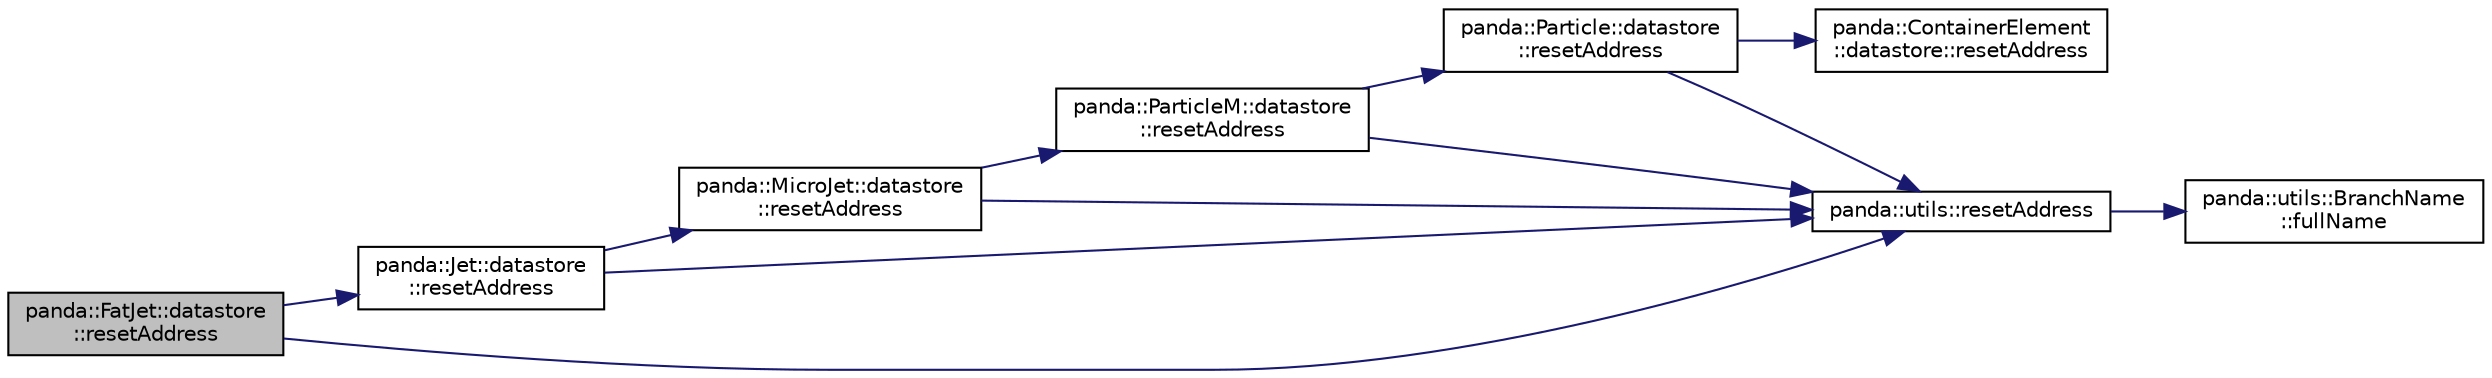 digraph "panda::FatJet::datastore::resetAddress"
{
 // INTERACTIVE_SVG=YES
  edge [fontname="Helvetica",fontsize="10",labelfontname="Helvetica",labelfontsize="10"];
  node [fontname="Helvetica",fontsize="10",shape=record];
  rankdir="LR";
  Node1 [label="panda::FatJet::datastore\l::resetAddress",height=0.2,width=0.4,color="black", fillcolor="grey75", style="filled" fontcolor="black"];
  Node1 -> Node2 [color="midnightblue",fontsize="10",style="solid"];
  Node2 [label="panda::Jet::datastore\l::resetAddress",height=0.2,width=0.4,color="black", fillcolor="white", style="filled",URL="$structpanda_1_1Jet_1_1datastore.html#a665fb876fb18c28c2828555baaa9ed7c"];
  Node2 -> Node3 [color="midnightblue",fontsize="10",style="solid"];
  Node3 [label="panda::MicroJet::datastore\l::resetAddress",height=0.2,width=0.4,color="black", fillcolor="white", style="filled",URL="$structpanda_1_1MicroJet_1_1datastore.html#a1e01e1fb6d728a2497fc29a9fef3c79e"];
  Node3 -> Node4 [color="midnightblue",fontsize="10",style="solid"];
  Node4 [label="panda::ParticleM::datastore\l::resetAddress",height=0.2,width=0.4,color="black", fillcolor="white", style="filled",URL="$structpanda_1_1ParticleM_1_1datastore.html#a6ba00e058ede77709ec931108ccf9bb8"];
  Node4 -> Node5 [color="midnightblue",fontsize="10",style="solid"];
  Node5 [label="panda::Particle::datastore\l::resetAddress",height=0.2,width=0.4,color="black", fillcolor="white", style="filled",URL="$structpanda_1_1Particle_1_1datastore.html#a4a04e4dd473787da09b945659e07f0ec"];
  Node5 -> Node6 [color="midnightblue",fontsize="10",style="solid"];
  Node6 [label="panda::ContainerElement\l::datastore::resetAddress",height=0.2,width=0.4,color="black", fillcolor="white", style="filled",URL="$structpanda_1_1ContainerElement_1_1datastore.html#a1f296453b1f2e440d9b4be3388069d43"];
  Node5 -> Node7 [color="midnightblue",fontsize="10",style="solid"];
  Node7 [label="panda::utils::resetAddress",height=0.2,width=0.4,color="black", fillcolor="white", style="filled",URL="$namespacepanda_1_1utils.html#a82a8530e64fbdf917cf9b8659065f98b"];
  Node7 -> Node8 [color="midnightblue",fontsize="10",style="solid"];
  Node8 [label="panda::utils::BranchName\l::fullName",height=0.2,width=0.4,color="black", fillcolor="white", style="filled",URL="$classpanda_1_1utils_1_1BranchName.html#a13958ff4a9d554d2c057c600b4f70412",tooltip="Prepend the branch name with &lt;objName.&gt;. "];
  Node4 -> Node7 [color="midnightblue",fontsize="10",style="solid"];
  Node3 -> Node7 [color="midnightblue",fontsize="10",style="solid"];
  Node2 -> Node7 [color="midnightblue",fontsize="10",style="solid"];
  Node1 -> Node7 [color="midnightblue",fontsize="10",style="solid"];
}
